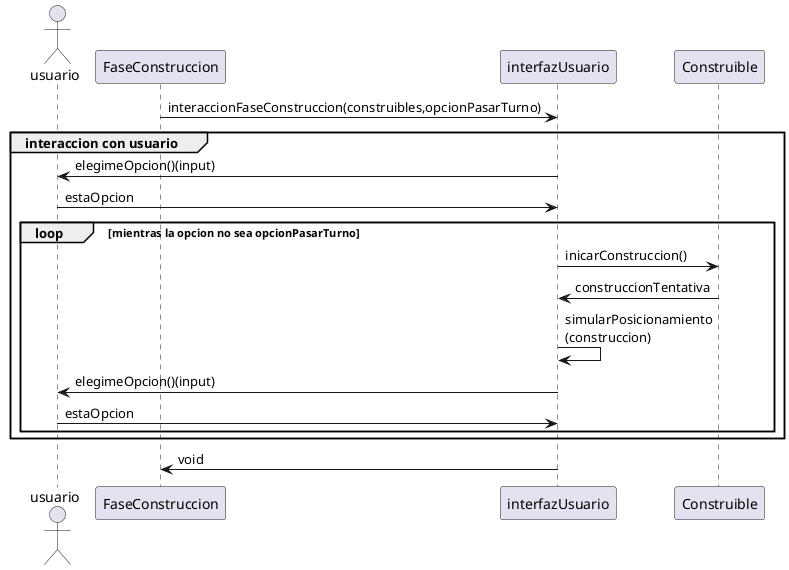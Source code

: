 @startuml

Actor usuario
FaseConstruccion-> interfazUsuario: interaccionFaseConstruccion(construibles,opcionPasarTurno)
group interaccion con usuario

interfazUsuario-> usuario: elegimeOpcion()(input)
usuario -> interfazUsuario: estaOpcion

Loop mientras la opcion no sea opcionPasarTurno
interfazUsuario->Construible: inicarConstruccion()
Construible->interfazUsuario: construccionTentativa
interfazUsuario -> interfazUsuario : simularPosicionamiento\n(construccion)

interfazUsuario-> usuario: elegimeOpcion()(input)
usuario -> interfazUsuario: estaOpcion
end
end group

interfazUsuario -> FaseConstruccion: void

@enduml
